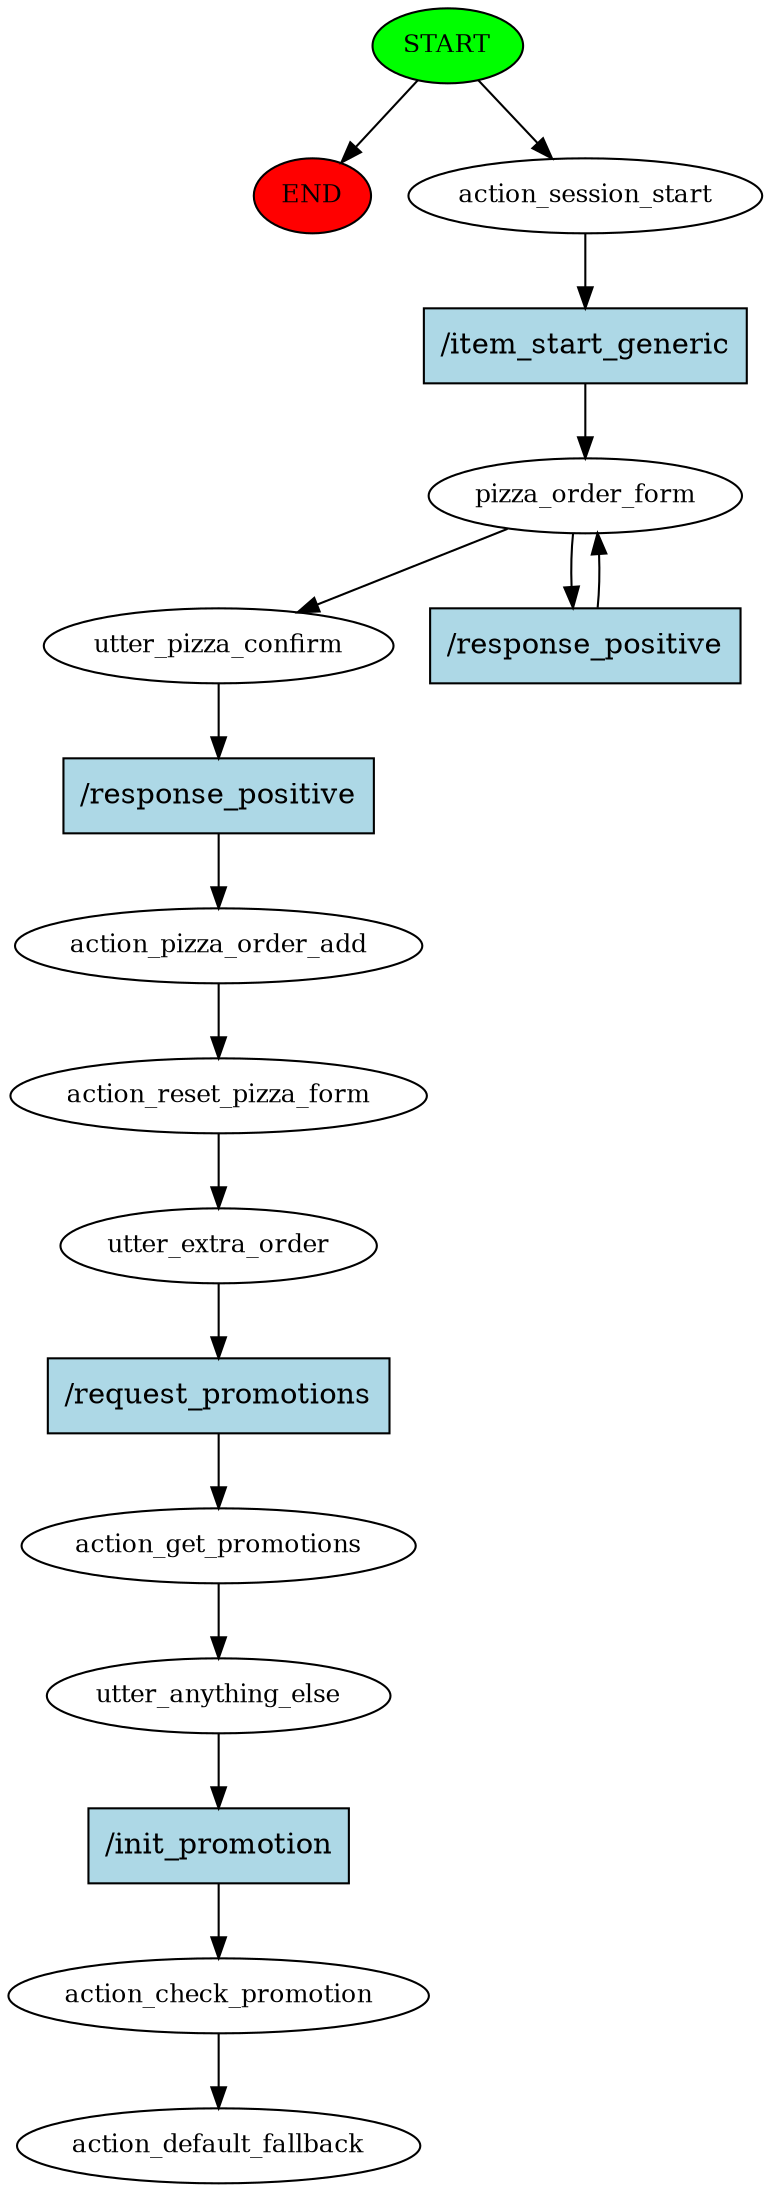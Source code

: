 digraph  {
0 [class="start active", fillcolor=green, fontsize=12, label=START, style=filled];
"-1" [class=end, fillcolor=red, fontsize=12, label=END, style=filled];
1 [class=active, fontsize=12, label=action_session_start];
2 [class=active, fontsize=12, label=pizza_order_form];
4 [class=active, fontsize=12, label=utter_pizza_confirm];
5 [class=active, fontsize=12, label=action_pizza_order_add];
6 [class=active, fontsize=12, label=action_reset_pizza_form];
7 [class=active, fontsize=12, label=utter_extra_order];
8 [class=active, fontsize=12, label=action_get_promotions];
9 [class=active, fontsize=12, label=utter_anything_else];
10 [class=active, fontsize=12, label=action_check_promotion];
11 [class="dashed active", fontsize=12, label=action_default_fallback];
12 [class="intent active", fillcolor=lightblue, label="/item_start_generic", shape=rect, style=filled];
13 [class="intent active", fillcolor=lightblue, label="/response_positive", shape=rect, style=filled];
14 [class="intent active", fillcolor=lightblue, label="/response_positive", shape=rect, style=filled];
15 [class="intent active", fillcolor=lightblue, label="/request_promotions", shape=rect, style=filled];
16 [class="intent active", fillcolor=lightblue, label="/init_promotion", shape=rect, style=filled];
0 -> "-1"  [class="", key=NONE, label=""];
0 -> 1  [class=active, key=NONE, label=""];
1 -> 12  [class=active, key=0];
2 -> 4  [class=active, key=NONE, label=""];
2 -> 13  [class=active, key=0];
4 -> 14  [class=active, key=0];
5 -> 6  [class=active, key=NONE, label=""];
6 -> 7  [class=active, key=NONE, label=""];
7 -> 15  [class=active, key=0];
8 -> 9  [class=active, key=NONE, label=""];
9 -> 16  [class=active, key=0];
10 -> 11  [class=active, key=NONE, label=""];
12 -> 2  [class=active, key=0];
13 -> 2  [class=active, key=0];
14 -> 5  [class=active, key=0];
15 -> 8  [class=active, key=0];
16 -> 10  [class=active, key=0];
}
